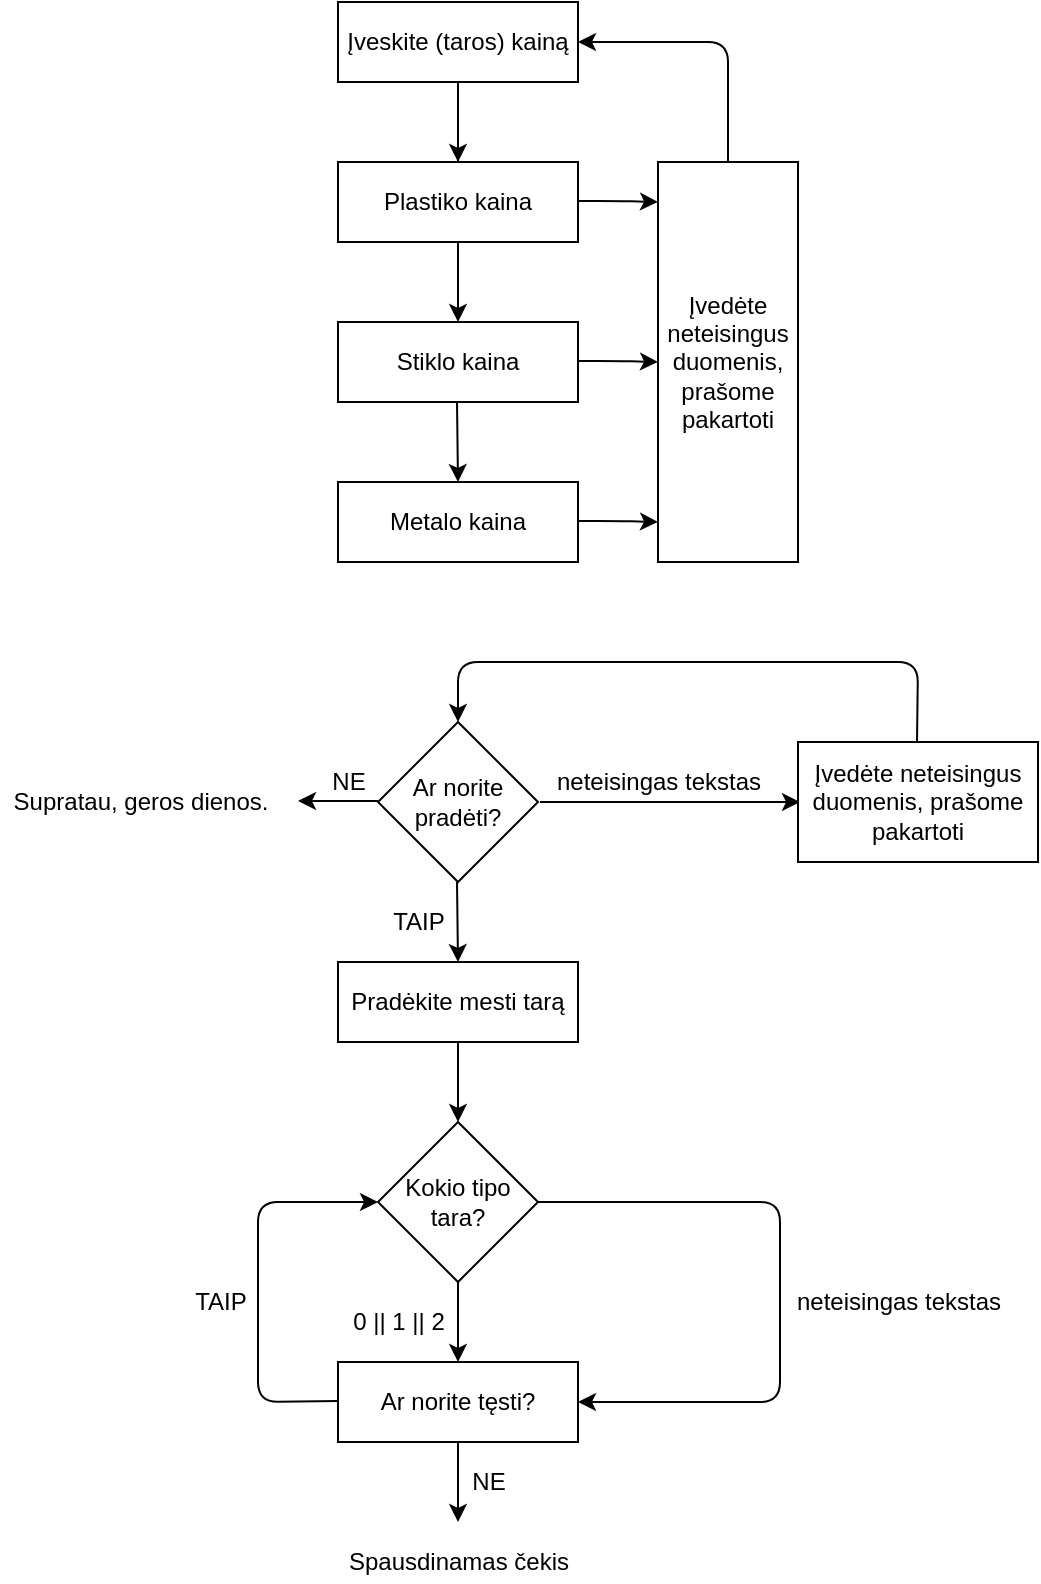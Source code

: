 <mxfile version="13.8.5" type="github">
  <diagram id="fazthVKuf5N_HojPK5vW" name="Page-1">
    <mxGraphModel dx="1038" dy="548" grid="1" gridSize="10" guides="1" tooltips="1" connect="1" arrows="1" fold="1" page="1" pageScale="1" pageWidth="827" pageHeight="1169" math="0" shadow="0">
      <root>
        <mxCell id="0" />
        <mxCell id="1" parent="0" />
        <mxCell id="R0zKC4dGQp5_9odEUZtZ-4" value="" style="edgeStyle=orthogonalEdgeStyle;rounded=0;orthogonalLoop=1;jettySize=auto;html=1;" parent="1" source="uOnMbKbK_IOF8YjCesz3-1" target="R0zKC4dGQp5_9odEUZtZ-3" edge="1">
          <mxGeometry relative="1" as="geometry" />
        </mxCell>
        <mxCell id="uOnMbKbK_IOF8YjCesz3-1" value="Įveskite (taros) kainą" style="rounded=0;whiteSpace=wrap;html=1;" parent="1" vertex="1">
          <mxGeometry x="299" y="80" width="120" height="40" as="geometry" />
        </mxCell>
        <mxCell id="R0zKC4dGQp5_9odEUZtZ-1" value="" style="endArrow=classic;html=1;" parent="1" edge="1">
          <mxGeometry width="50" height="50" relative="1" as="geometry">
            <mxPoint x="359" y="120" as="sourcePoint" />
            <mxPoint x="359" y="160" as="targetPoint" />
          </mxGeometry>
        </mxCell>
        <mxCell id="R0zKC4dGQp5_9odEUZtZ-2" value="Plastiko kaina" style="rounded=0;whiteSpace=wrap;html=1;" parent="1" vertex="1">
          <mxGeometry x="299" y="160" width="120" height="40" as="geometry" />
        </mxCell>
        <mxCell id="R0zKC4dGQp5_9odEUZtZ-3" value="Stiklo kaina" style="rounded=0;whiteSpace=wrap;html=1;" parent="1" vertex="1">
          <mxGeometry x="299" y="240" width="120" height="40" as="geometry" />
        </mxCell>
        <mxCell id="R0zKC4dGQp5_9odEUZtZ-7" value="" style="endArrow=classic;html=1;" parent="1" edge="1">
          <mxGeometry width="50" height="50" relative="1" as="geometry">
            <mxPoint x="358.5" y="280" as="sourcePoint" />
            <mxPoint x="359" y="320" as="targetPoint" />
            <Array as="points" />
          </mxGeometry>
        </mxCell>
        <mxCell id="R0zKC4dGQp5_9odEUZtZ-8" value="Metalo kaina" style="rounded=0;whiteSpace=wrap;html=1;" parent="1" vertex="1">
          <mxGeometry x="299" y="320" width="120" height="40" as="geometry" />
        </mxCell>
        <mxCell id="R0zKC4dGQp5_9odEUZtZ-9" value="" style="endArrow=classic;html=1;" parent="1" edge="1">
          <mxGeometry width="50" height="50" relative="1" as="geometry">
            <mxPoint x="419" y="179.5" as="sourcePoint" />
            <mxPoint x="459" y="180" as="targetPoint" />
            <Array as="points">
              <mxPoint x="439" y="179.5" />
            </Array>
          </mxGeometry>
        </mxCell>
        <mxCell id="R0zKC4dGQp5_9odEUZtZ-10" value="" style="endArrow=classic;html=1;" parent="1" edge="1">
          <mxGeometry width="50" height="50" relative="1" as="geometry">
            <mxPoint x="419" y="259.5" as="sourcePoint" />
            <mxPoint x="459" y="260" as="targetPoint" />
            <Array as="points">
              <mxPoint x="439" y="259.5" />
            </Array>
          </mxGeometry>
        </mxCell>
        <mxCell id="R0zKC4dGQp5_9odEUZtZ-11" value="" style="endArrow=classic;html=1;" parent="1" edge="1">
          <mxGeometry width="50" height="50" relative="1" as="geometry">
            <mxPoint x="419" y="339.5" as="sourcePoint" />
            <mxPoint x="459" y="340" as="targetPoint" />
            <Array as="points">
              <mxPoint x="439" y="339.5" />
            </Array>
          </mxGeometry>
        </mxCell>
        <mxCell id="R0zKC4dGQp5_9odEUZtZ-12" value="Įvedėte neteisingus duomenis, prašome pakartoti" style="rounded=0;whiteSpace=wrap;html=1;" parent="1" vertex="1">
          <mxGeometry x="459" y="160" width="70" height="200" as="geometry" />
        </mxCell>
        <mxCell id="R0zKC4dGQp5_9odEUZtZ-13" value="" style="endArrow=classic;html=1;entryX=1;entryY=0.5;entryDx=0;entryDy=0;exitX=0.5;exitY=0;exitDx=0;exitDy=0;" parent="1" source="R0zKC4dGQp5_9odEUZtZ-12" target="uOnMbKbK_IOF8YjCesz3-1" edge="1">
          <mxGeometry width="50" height="50" relative="1" as="geometry">
            <mxPoint x="489" y="160" as="sourcePoint" />
            <mxPoint x="539" y="110" as="targetPoint" />
            <Array as="points">
              <mxPoint x="494" y="100" />
            </Array>
          </mxGeometry>
        </mxCell>
        <mxCell id="t7ObTTxFkAW9ewbXoG14-3" value="NE" style="text;html=1;align=center;verticalAlign=middle;resizable=0;points=[];autosize=1;" vertex="1" parent="1">
          <mxGeometry x="289" y="460" width="30" height="20" as="geometry" />
        </mxCell>
        <mxCell id="t7ObTTxFkAW9ewbXoG14-5" value="Supratau, geros dienos." style="text;html=1;align=center;verticalAlign=middle;resizable=0;points=[];autosize=1;" vertex="1" parent="1">
          <mxGeometry x="130" y="470" width="140" height="20" as="geometry" />
        </mxCell>
        <mxCell id="t7ObTTxFkAW9ewbXoG14-6" value="" style="endArrow=classic;html=1;" edge="1" parent="1">
          <mxGeometry width="50" height="50" relative="1" as="geometry">
            <mxPoint x="319" y="479.5" as="sourcePoint" />
            <mxPoint x="279" y="479.5" as="targetPoint" />
          </mxGeometry>
        </mxCell>
        <mxCell id="t7ObTTxFkAW9ewbXoG14-8" value="Ar norite pradėti?" style="rhombus;whiteSpace=wrap;html=1;" vertex="1" parent="1">
          <mxGeometry x="319" y="440" width="80" height="80" as="geometry" />
        </mxCell>
        <mxCell id="t7ObTTxFkAW9ewbXoG14-10" value="" style="endArrow=classic;html=1;" edge="1" parent="1">
          <mxGeometry width="50" height="50" relative="1" as="geometry">
            <mxPoint x="400" y="480" as="sourcePoint" />
            <mxPoint x="530" y="480" as="targetPoint" />
          </mxGeometry>
        </mxCell>
        <mxCell id="t7ObTTxFkAW9ewbXoG14-11" value="neteisingas tekstas" style="text;html=1;align=center;verticalAlign=middle;resizable=0;points=[];autosize=1;" vertex="1" parent="1">
          <mxGeometry x="399" y="460" width="120" height="20" as="geometry" />
        </mxCell>
        <mxCell id="t7ObTTxFkAW9ewbXoG14-12" value="Įvedėte neteisingus duomenis, prašome pakartoti" style="rounded=0;whiteSpace=wrap;html=1;" vertex="1" parent="1">
          <mxGeometry x="529" y="450" width="120" height="60" as="geometry" />
        </mxCell>
        <mxCell id="t7ObTTxFkAW9ewbXoG14-13" value="" style="endArrow=classic;html=1;entryX=0.5;entryY=0;entryDx=0;entryDy=0;" edge="1" parent="1" target="t7ObTTxFkAW9ewbXoG14-8">
          <mxGeometry width="50" height="50" relative="1" as="geometry">
            <mxPoint x="588.5" y="450" as="sourcePoint" />
            <mxPoint x="360" y="410" as="targetPoint" />
            <Array as="points">
              <mxPoint x="589" y="410" />
              <mxPoint x="359" y="410" />
            </Array>
          </mxGeometry>
        </mxCell>
        <mxCell id="t7ObTTxFkAW9ewbXoG14-14" value="" style="endArrow=classic;html=1;" edge="1" parent="1">
          <mxGeometry width="50" height="50" relative="1" as="geometry">
            <mxPoint x="358.5" y="520" as="sourcePoint" />
            <mxPoint x="359" y="560" as="targetPoint" />
          </mxGeometry>
        </mxCell>
        <mxCell id="t7ObTTxFkAW9ewbXoG14-15" value="TAIP" style="text;html=1;align=center;verticalAlign=middle;resizable=0;points=[];autosize=1;" vertex="1" parent="1">
          <mxGeometry x="319" y="530" width="40" height="20" as="geometry" />
        </mxCell>
        <mxCell id="t7ObTTxFkAW9ewbXoG14-16" value="Pradėkite mesti tarą" style="rounded=0;whiteSpace=wrap;html=1;" vertex="1" parent="1">
          <mxGeometry x="299" y="560" width="120" height="40" as="geometry" />
        </mxCell>
        <mxCell id="t7ObTTxFkAW9ewbXoG14-18" value="" style="endArrow=classic;html=1;" edge="1" parent="1">
          <mxGeometry width="50" height="50" relative="1" as="geometry">
            <mxPoint x="359" y="600" as="sourcePoint" />
            <mxPoint x="359" y="640" as="targetPoint" />
          </mxGeometry>
        </mxCell>
        <mxCell id="t7ObTTxFkAW9ewbXoG14-19" value="Kokio tipo tara?" style="rhombus;whiteSpace=wrap;html=1;" vertex="1" parent="1">
          <mxGeometry x="319" y="640" width="80" height="80" as="geometry" />
        </mxCell>
        <mxCell id="t7ObTTxFkAW9ewbXoG14-21" value="" style="endArrow=classic;html=1;" edge="1" parent="1" source="t7ObTTxFkAW9ewbXoG14-19">
          <mxGeometry width="50" height="50" relative="1" as="geometry">
            <mxPoint x="359" y="770" as="sourcePoint" />
            <mxPoint x="359" y="760" as="targetPoint" />
          </mxGeometry>
        </mxCell>
        <mxCell id="t7ObTTxFkAW9ewbXoG14-22" value="0 || 1 || 2" style="text;html=1;align=center;verticalAlign=middle;resizable=0;points=[];autosize=1;" vertex="1" parent="1">
          <mxGeometry x="299" y="730" width="60" height="20" as="geometry" />
        </mxCell>
        <mxCell id="t7ObTTxFkAW9ewbXoG14-23" value="Ar norite tęsti?" style="rounded=0;whiteSpace=wrap;html=1;" vertex="1" parent="1">
          <mxGeometry x="299" y="760" width="120" height="40" as="geometry" />
        </mxCell>
        <mxCell id="t7ObTTxFkAW9ewbXoG14-24" value="" style="endArrow=classic;html=1;entryX=0;entryY=0.5;entryDx=0;entryDy=0;" edge="1" parent="1" target="t7ObTTxFkAW9ewbXoG14-19">
          <mxGeometry width="50" height="50" relative="1" as="geometry">
            <mxPoint x="299" y="779.5" as="sourcePoint" />
            <mxPoint x="259" y="680" as="targetPoint" />
            <Array as="points">
              <mxPoint x="259" y="780" />
              <mxPoint x="259" y="680" />
            </Array>
          </mxGeometry>
        </mxCell>
        <mxCell id="t7ObTTxFkAW9ewbXoG14-25" value="TAIP" style="text;html=1;align=center;verticalAlign=middle;resizable=0;points=[];autosize=1;" vertex="1" parent="1">
          <mxGeometry x="220" y="720" width="40" height="20" as="geometry" />
        </mxCell>
        <mxCell id="t7ObTTxFkAW9ewbXoG14-26" value="" style="endArrow=classic;html=1;" edge="1" parent="1">
          <mxGeometry width="50" height="50" relative="1" as="geometry">
            <mxPoint x="359" y="800" as="sourcePoint" />
            <mxPoint x="359" y="840" as="targetPoint" />
          </mxGeometry>
        </mxCell>
        <mxCell id="t7ObTTxFkAW9ewbXoG14-27" value="NE" style="text;html=1;align=center;verticalAlign=middle;resizable=0;points=[];autosize=1;" vertex="1" parent="1">
          <mxGeometry x="359" y="810" width="30" height="20" as="geometry" />
        </mxCell>
        <mxCell id="t7ObTTxFkAW9ewbXoG14-28" value="Spausdinamas čekis" style="text;html=1;align=center;verticalAlign=middle;resizable=0;points=[];autosize=1;" vertex="1" parent="1">
          <mxGeometry x="294" y="850" width="130" height="20" as="geometry" />
        </mxCell>
        <mxCell id="t7ObTTxFkAW9ewbXoG14-29" value="neteisingas tekstas" style="text;html=1;align=center;verticalAlign=middle;resizable=0;points=[];autosize=1;" vertex="1" parent="1">
          <mxGeometry x="519" y="720" width="120" height="20" as="geometry" />
        </mxCell>
        <mxCell id="t7ObTTxFkAW9ewbXoG14-30" value="" style="endArrow=classic;html=1;entryX=1;entryY=0.5;entryDx=0;entryDy=0;" edge="1" parent="1" target="t7ObTTxFkAW9ewbXoG14-23">
          <mxGeometry width="50" height="50" relative="1" as="geometry">
            <mxPoint x="399" y="680" as="sourcePoint" />
            <mxPoint x="450" y="790" as="targetPoint" />
            <Array as="points">
              <mxPoint x="520" y="680" />
              <mxPoint x="520" y="780" />
            </Array>
          </mxGeometry>
        </mxCell>
      </root>
    </mxGraphModel>
  </diagram>
</mxfile>
